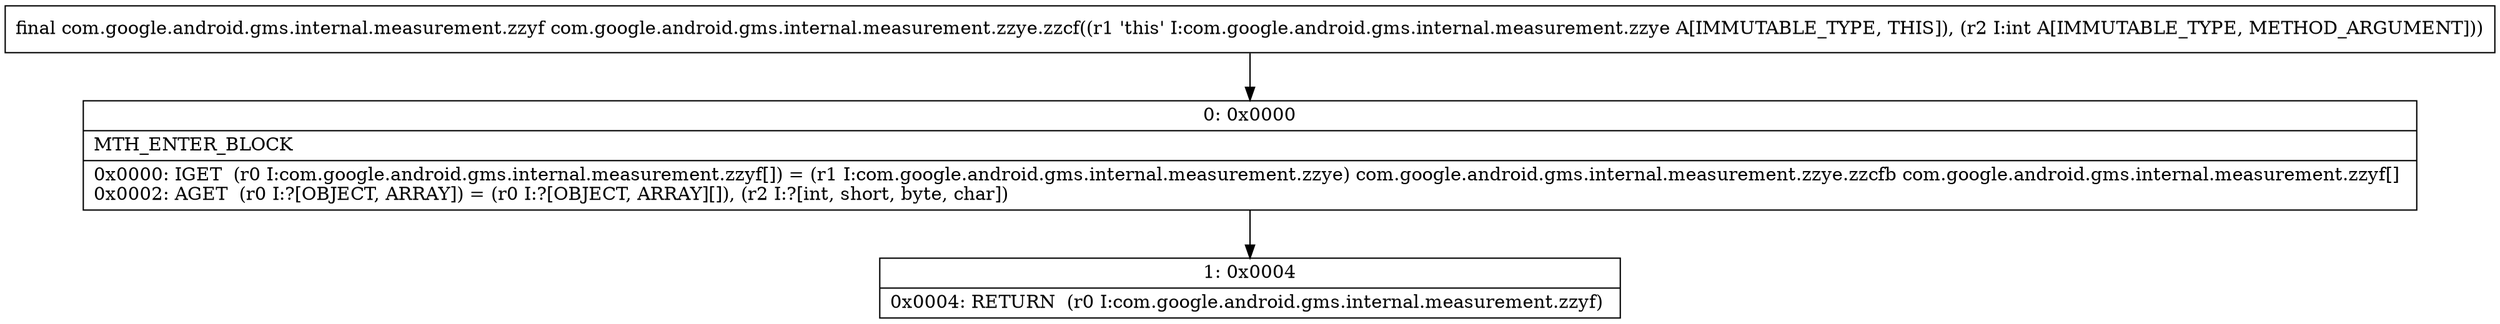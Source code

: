 digraph "CFG forcom.google.android.gms.internal.measurement.zzye.zzcf(I)Lcom\/google\/android\/gms\/internal\/measurement\/zzyf;" {
Node_0 [shape=record,label="{0\:\ 0x0000|MTH_ENTER_BLOCK\l|0x0000: IGET  (r0 I:com.google.android.gms.internal.measurement.zzyf[]) = (r1 I:com.google.android.gms.internal.measurement.zzye) com.google.android.gms.internal.measurement.zzye.zzcfb com.google.android.gms.internal.measurement.zzyf[] \l0x0002: AGET  (r0 I:?[OBJECT, ARRAY]) = (r0 I:?[OBJECT, ARRAY][]), (r2 I:?[int, short, byte, char]) \l}"];
Node_1 [shape=record,label="{1\:\ 0x0004|0x0004: RETURN  (r0 I:com.google.android.gms.internal.measurement.zzyf) \l}"];
MethodNode[shape=record,label="{final com.google.android.gms.internal.measurement.zzyf com.google.android.gms.internal.measurement.zzye.zzcf((r1 'this' I:com.google.android.gms.internal.measurement.zzye A[IMMUTABLE_TYPE, THIS]), (r2 I:int A[IMMUTABLE_TYPE, METHOD_ARGUMENT])) }"];
MethodNode -> Node_0;
Node_0 -> Node_1;
}

